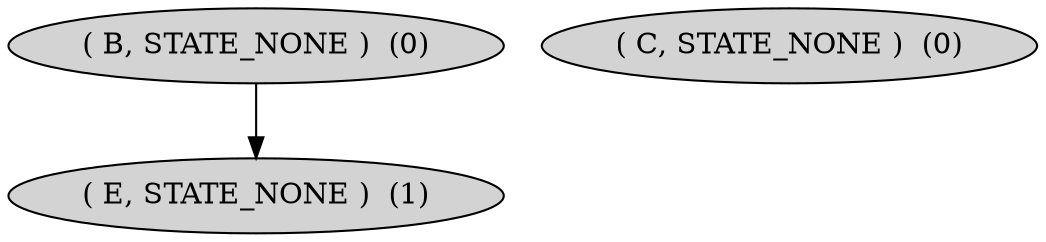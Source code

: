 digraph G {
node[style=filled]
0[label="( B, STATE_NONE )  (0)"];
1[label="( C, STATE_NONE )  (0)"];
2[label="( E, STATE_NONE )  (1)"];
0->2 ;
}
